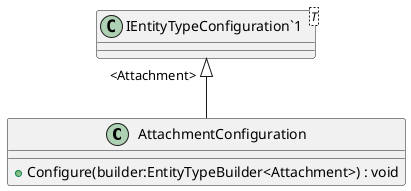 @startuml
class AttachmentConfiguration {
    + Configure(builder:EntityTypeBuilder<Attachment>) : void
}
class "IEntityTypeConfiguration`1"<T> {
}
"IEntityTypeConfiguration`1" "<Attachment>" <|-- AttachmentConfiguration
@enduml
